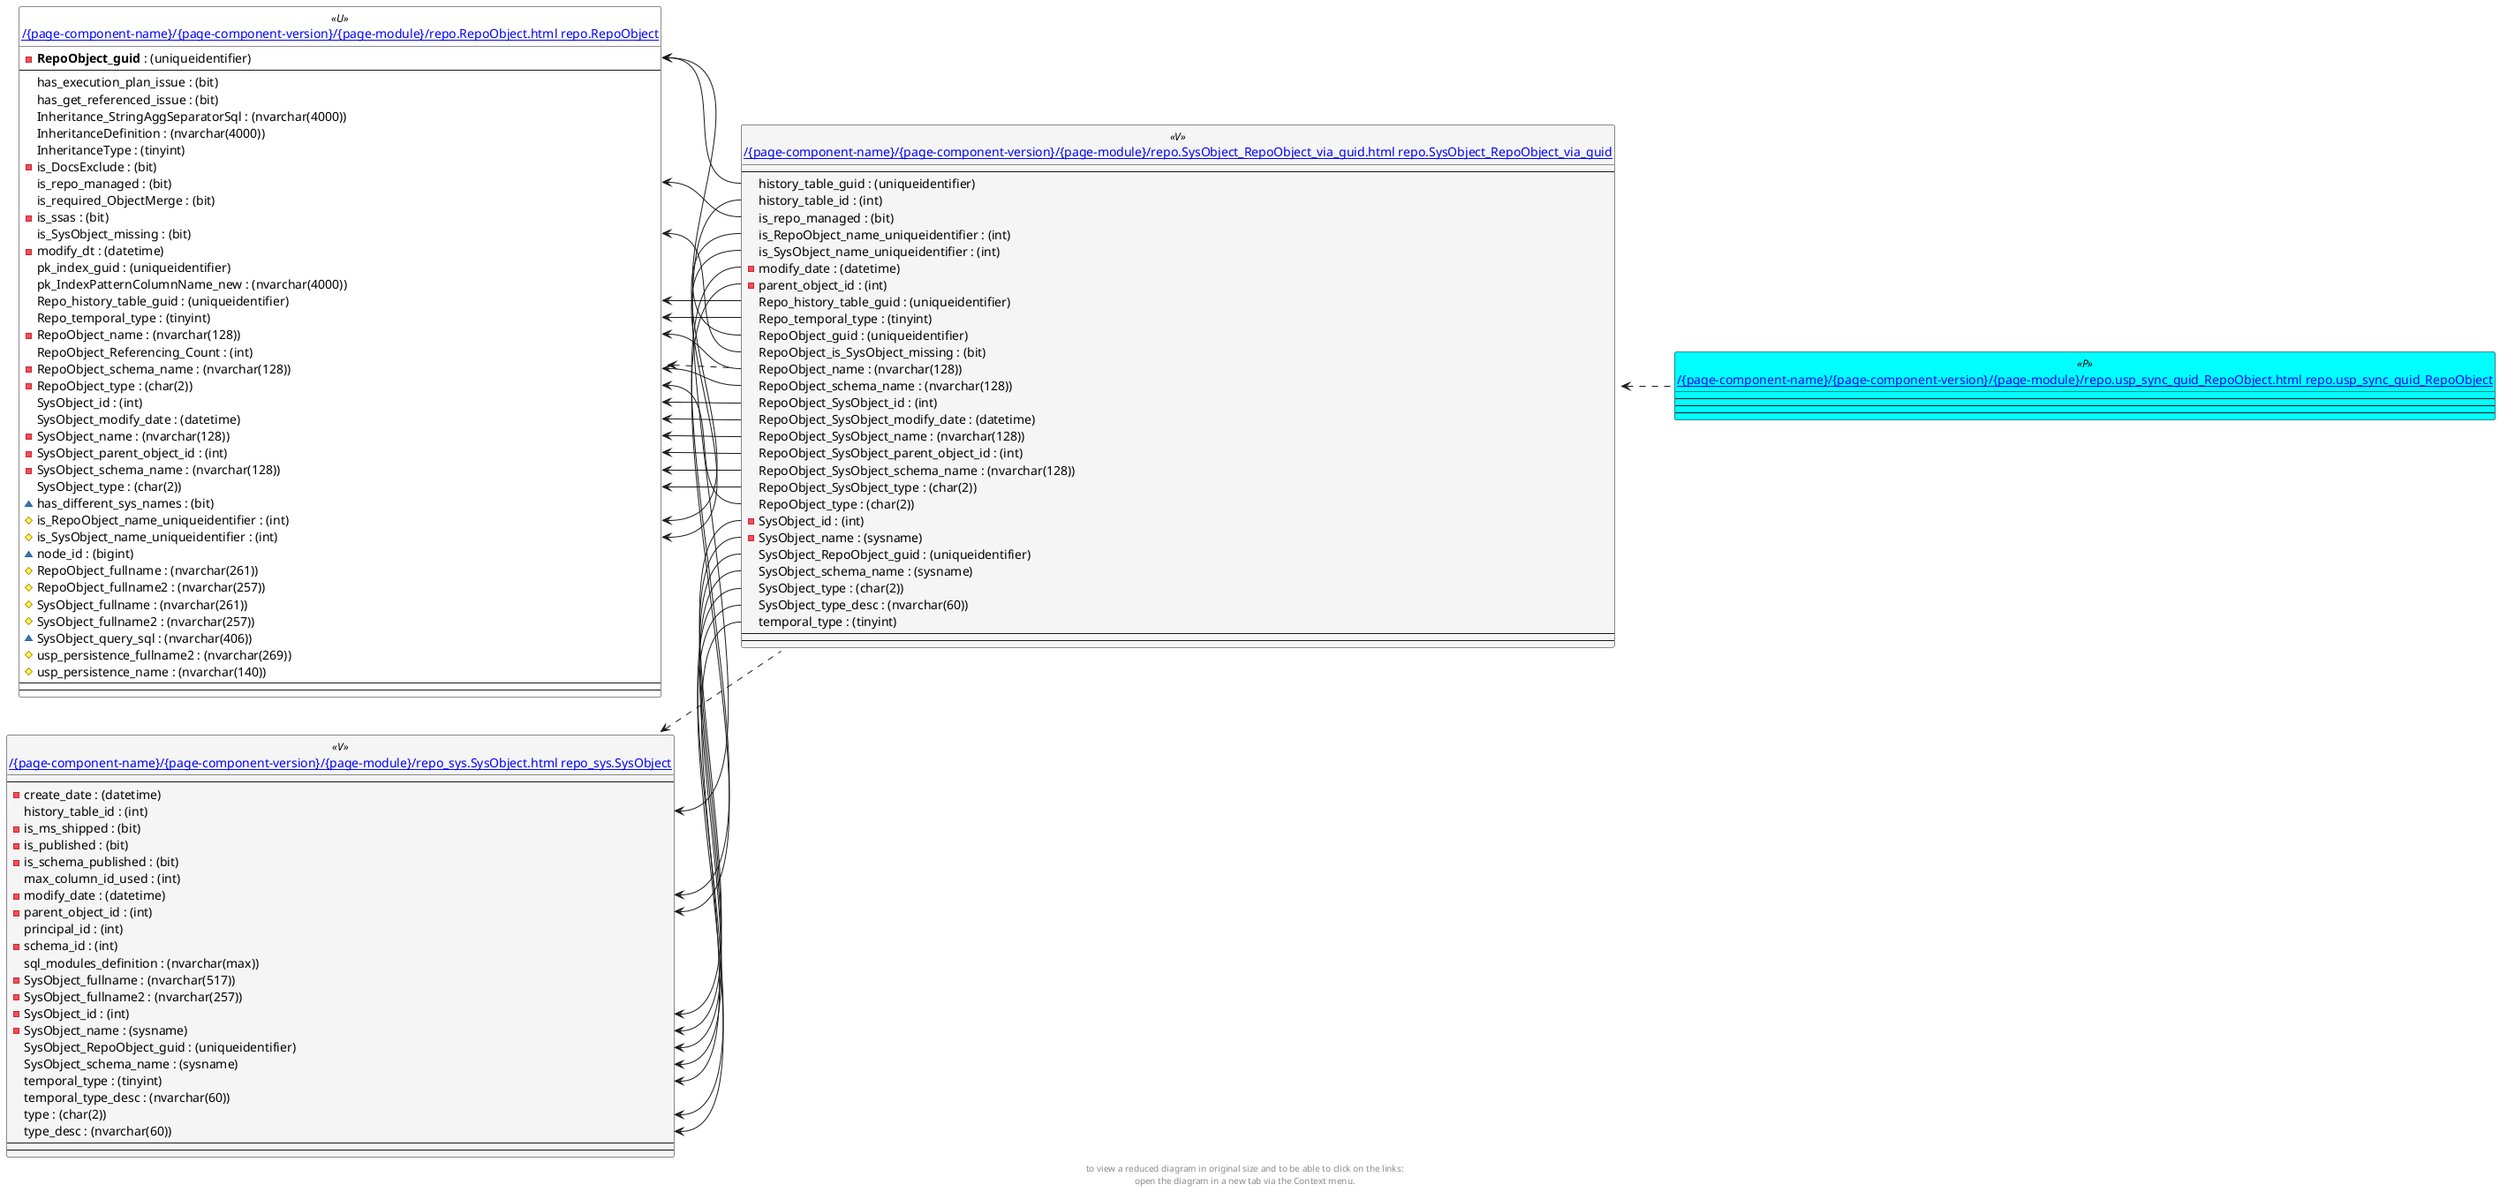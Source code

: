 @startuml
left to right direction
'top to bottom direction
hide circle
'avoide "." issues:
set namespaceSeparator none


skinparam class {
  BackgroundColor White
  BackgroundColor<<FN>> Yellow
  BackgroundColor<<FS>> Yellow
  BackgroundColor<<FT>> LightGray
  BackgroundColor<<IF>> Yellow
  BackgroundColor<<IS>> Yellow
  BackgroundColor<<P>> Aqua
  BackgroundColor<<PC>> Aqua
  BackgroundColor<<SN>> Yellow
  BackgroundColor<<SO>> SlateBlue
  BackgroundColor<<TF>> LightGray
  BackgroundColor<<TR>> Tomato
  BackgroundColor<<U>> White
  BackgroundColor<<V>> WhiteSmoke
  BackgroundColor<<X>> Aqua
}


entity "[[{site-url}/{page-component-name}/{page-component-version}/{page-module}/repo.RepoObject.html repo.RepoObject]]" as repo.RepoObject << U >> {
  - **RepoObject_guid** : (uniqueidentifier)
  --
  has_execution_plan_issue : (bit)
  has_get_referenced_issue : (bit)
  Inheritance_StringAggSeparatorSql : (nvarchar(4000))
  InheritanceDefinition : (nvarchar(4000))
  InheritanceType : (tinyint)
  - is_DocsExclude : (bit)
  is_repo_managed : (bit)
  is_required_ObjectMerge : (bit)
  - is_ssas : (bit)
  is_SysObject_missing : (bit)
  - modify_dt : (datetime)
  pk_index_guid : (uniqueidentifier)
  pk_IndexPatternColumnName_new : (nvarchar(4000))
  Repo_history_table_guid : (uniqueidentifier)
  Repo_temporal_type : (tinyint)
  - RepoObject_name : (nvarchar(128))
  RepoObject_Referencing_Count : (int)
  - RepoObject_schema_name : (nvarchar(128))
  - RepoObject_type : (char(2))
  SysObject_id : (int)
  SysObject_modify_date : (datetime)
  - SysObject_name : (nvarchar(128))
  - SysObject_parent_object_id : (int)
  - SysObject_schema_name : (nvarchar(128))
  SysObject_type : (char(2))
  ~ has_different_sys_names : (bit)
  # is_RepoObject_name_uniqueidentifier : (int)
  # is_SysObject_name_uniqueidentifier : (int)
  ~ node_id : (bigint)
  # RepoObject_fullname : (nvarchar(261))
  # RepoObject_fullname2 : (nvarchar(257))
  # SysObject_fullname : (nvarchar(261))
  # SysObject_fullname2 : (nvarchar(257))
  ~ SysObject_query_sql : (nvarchar(406))
  # usp_persistence_fullname2 : (nvarchar(269))
  # usp_persistence_name : (nvarchar(140))
  --
  --
}

entity "[[{site-url}/{page-component-name}/{page-component-version}/{page-module}/repo.SysObject_RepoObject_via_guid.html repo.SysObject_RepoObject_via_guid]]" as repo.SysObject_RepoObject_via_guid << V >> {
  --
  history_table_guid : (uniqueidentifier)
  history_table_id : (int)
  is_repo_managed : (bit)
  is_RepoObject_name_uniqueidentifier : (int)
  is_SysObject_name_uniqueidentifier : (int)
  - modify_date : (datetime)
  - parent_object_id : (int)
  Repo_history_table_guid : (uniqueidentifier)
  Repo_temporal_type : (tinyint)
  RepoObject_guid : (uniqueidentifier)
  RepoObject_is_SysObject_missing : (bit)
  RepoObject_name : (nvarchar(128))
  RepoObject_schema_name : (nvarchar(128))
  RepoObject_SysObject_id : (int)
  RepoObject_SysObject_modify_date : (datetime)
  RepoObject_SysObject_name : (nvarchar(128))
  RepoObject_SysObject_parent_object_id : (int)
  RepoObject_SysObject_schema_name : (nvarchar(128))
  RepoObject_SysObject_type : (char(2))
  RepoObject_type : (char(2))
  - SysObject_id : (int)
  - SysObject_name : (sysname)
  SysObject_RepoObject_guid : (uniqueidentifier)
  SysObject_schema_name : (sysname)
  SysObject_type : (char(2))
  SysObject_type_desc : (nvarchar(60))
  temporal_type : (tinyint)
  --
  --
}

entity "[[{site-url}/{page-component-name}/{page-component-version}/{page-module}/repo.usp_sync_guid_RepoObject.html repo.usp_sync_guid_RepoObject]]" as repo.usp_sync_guid_RepoObject << P >> {
  --
  --
  --
}

entity "[[{site-url}/{page-component-name}/{page-component-version}/{page-module}/repo_sys.SysObject.html repo_sys.SysObject]]" as repo_sys.SysObject << V >> {
  --
  - create_date : (datetime)
  history_table_id : (int)
  - is_ms_shipped : (bit)
  - is_published : (bit)
  - is_schema_published : (bit)
  max_column_id_used : (int)
  - modify_date : (datetime)
  - parent_object_id : (int)
  principal_id : (int)
  - schema_id : (int)
  sql_modules_definition : (nvarchar(max))
  - SysObject_fullname : (nvarchar(517))
  - SysObject_fullname2 : (nvarchar(257))
  - SysObject_id : (int)
  - SysObject_name : (sysname)
  SysObject_RepoObject_guid : (uniqueidentifier)
  SysObject_schema_name : (sysname)
  temporal_type : (tinyint)
  temporal_type_desc : (nvarchar(60))
  type : (char(2))
  type_desc : (nvarchar(60))
  --
  --
}

repo.RepoObject <.. repo.SysObject_RepoObject_via_guid
repo.SysObject_RepoObject_via_guid <.. repo.usp_sync_guid_RepoObject
repo_sys.SysObject <.. repo.SysObject_RepoObject_via_guid
repo.RepoObject::is_repo_managed <-- repo.SysObject_RepoObject_via_guid::is_repo_managed
repo.RepoObject::is_RepoObject_name_uniqueidentifier <-- repo.SysObject_RepoObject_via_guid::is_RepoObject_name_uniqueidentifier
repo.RepoObject::is_SysObject_missing <-- repo.SysObject_RepoObject_via_guid::RepoObject_is_SysObject_missing
repo.RepoObject::is_SysObject_name_uniqueidentifier <-- repo.SysObject_RepoObject_via_guid::is_SysObject_name_uniqueidentifier
repo.RepoObject::Repo_history_table_guid <-- repo.SysObject_RepoObject_via_guid::Repo_history_table_guid
repo.RepoObject::Repo_temporal_type <-- repo.SysObject_RepoObject_via_guid::Repo_temporal_type
repo.RepoObject::RepoObject_guid <-- repo.SysObject_RepoObject_via_guid::history_table_guid
repo.RepoObject::RepoObject_guid <-- repo.SysObject_RepoObject_via_guid::RepoObject_guid
repo.RepoObject::RepoObject_name <-- repo.SysObject_RepoObject_via_guid::RepoObject_name
repo.RepoObject::RepoObject_schema_name <-- repo.SysObject_RepoObject_via_guid::RepoObject_schema_name
repo.RepoObject::RepoObject_type <-- repo.SysObject_RepoObject_via_guid::RepoObject_type
repo.RepoObject::SysObject_id <-- repo.SysObject_RepoObject_via_guid::RepoObject_SysObject_id
repo.RepoObject::SysObject_modify_date <-- repo.SysObject_RepoObject_via_guid::RepoObject_SysObject_modify_date
repo.RepoObject::SysObject_name <-- repo.SysObject_RepoObject_via_guid::RepoObject_SysObject_name
repo.RepoObject::SysObject_parent_object_id <-- repo.SysObject_RepoObject_via_guid::RepoObject_SysObject_parent_object_id
repo.RepoObject::SysObject_schema_name <-- repo.SysObject_RepoObject_via_guid::RepoObject_SysObject_schema_name
repo.RepoObject::SysObject_type <-- repo.SysObject_RepoObject_via_guid::RepoObject_SysObject_type
repo_sys.SysObject::history_table_id <-- repo.SysObject_RepoObject_via_guid::history_table_id
repo_sys.SysObject::modify_date <-- repo.SysObject_RepoObject_via_guid::modify_date
repo_sys.SysObject::parent_object_id <-- repo.SysObject_RepoObject_via_guid::parent_object_id
repo_sys.SysObject::SysObject_id <-- repo.SysObject_RepoObject_via_guid::SysObject_id
repo_sys.SysObject::SysObject_name <-- repo.SysObject_RepoObject_via_guid::SysObject_name
repo_sys.SysObject::SysObject_RepoObject_guid <-- repo.SysObject_RepoObject_via_guid::SysObject_RepoObject_guid
repo_sys.SysObject::SysObject_schema_name <-- repo.SysObject_RepoObject_via_guid::SysObject_schema_name
repo_sys.SysObject::temporal_type <-- repo.SysObject_RepoObject_via_guid::temporal_type
repo_sys.SysObject::type <-- repo.SysObject_RepoObject_via_guid::SysObject_type
repo_sys.SysObject::type_desc <-- repo.SysObject_RepoObject_via_guid::SysObject_type_desc
footer
to view a reduced diagram in original size and to be able to click on the links:
open the diagram in a new tab via the Context menu.
end footer

@enduml

